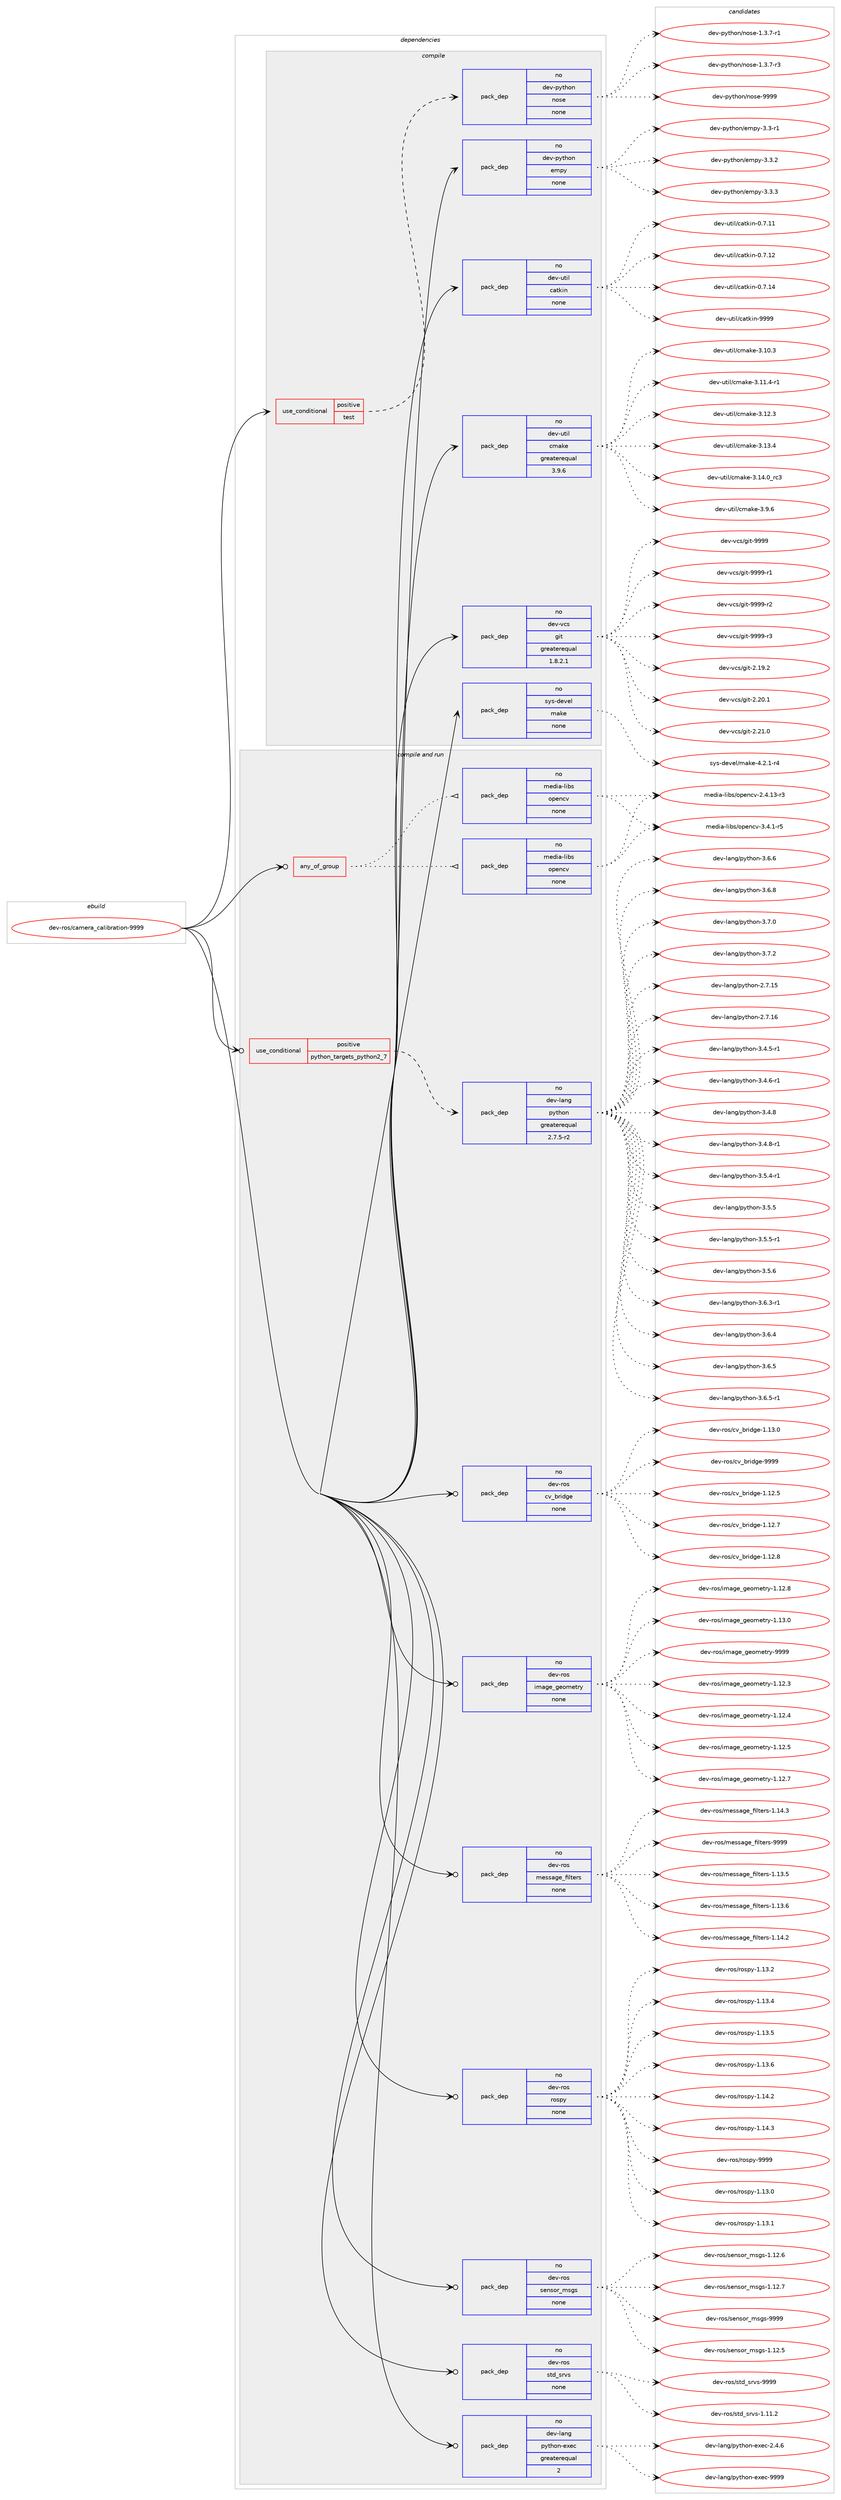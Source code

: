 digraph prolog {

# *************
# Graph options
# *************

newrank=true;
concentrate=true;
compound=true;
graph [rankdir=LR,fontname=Helvetica,fontsize=10,ranksep=1.5];#, ranksep=2.5, nodesep=0.2];
edge  [arrowhead=vee];
node  [fontname=Helvetica,fontsize=10];

# **********
# The ebuild
# **********

subgraph cluster_leftcol {
color=gray;
rank=same;
label=<<i>ebuild</i>>;
id [label="dev-ros/camera_calibration-9999", color=red, width=4, href="../dev-ros/camera_calibration-9999.svg"];
}

# ****************
# The dependencies
# ****************

subgraph cluster_midcol {
color=gray;
label=<<i>dependencies</i>>;
subgraph cluster_compile {
fillcolor="#eeeeee";
style=filled;
label=<<i>compile</i>>;
subgraph cond388026 {
dependency1452756 [label=<<TABLE BORDER="0" CELLBORDER="1" CELLSPACING="0" CELLPADDING="4"><TR><TD ROWSPAN="3" CELLPADDING="10">use_conditional</TD></TR><TR><TD>positive</TD></TR><TR><TD>test</TD></TR></TABLE>>, shape=none, color=red];
subgraph pack1041341 {
dependency1452757 [label=<<TABLE BORDER="0" CELLBORDER="1" CELLSPACING="0" CELLPADDING="4" WIDTH="220"><TR><TD ROWSPAN="6" CELLPADDING="30">pack_dep</TD></TR><TR><TD WIDTH="110">no</TD></TR><TR><TD>dev-python</TD></TR><TR><TD>nose</TD></TR><TR><TD>none</TD></TR><TR><TD></TD></TR></TABLE>>, shape=none, color=blue];
}
dependency1452756:e -> dependency1452757:w [weight=20,style="dashed",arrowhead="vee"];
}
id:e -> dependency1452756:w [weight=20,style="solid",arrowhead="vee"];
subgraph pack1041342 {
dependency1452758 [label=<<TABLE BORDER="0" CELLBORDER="1" CELLSPACING="0" CELLPADDING="4" WIDTH="220"><TR><TD ROWSPAN="6" CELLPADDING="30">pack_dep</TD></TR><TR><TD WIDTH="110">no</TD></TR><TR><TD>dev-python</TD></TR><TR><TD>empy</TD></TR><TR><TD>none</TD></TR><TR><TD></TD></TR></TABLE>>, shape=none, color=blue];
}
id:e -> dependency1452758:w [weight=20,style="solid",arrowhead="vee"];
subgraph pack1041343 {
dependency1452759 [label=<<TABLE BORDER="0" CELLBORDER="1" CELLSPACING="0" CELLPADDING="4" WIDTH="220"><TR><TD ROWSPAN="6" CELLPADDING="30">pack_dep</TD></TR><TR><TD WIDTH="110">no</TD></TR><TR><TD>dev-util</TD></TR><TR><TD>catkin</TD></TR><TR><TD>none</TD></TR><TR><TD></TD></TR></TABLE>>, shape=none, color=blue];
}
id:e -> dependency1452759:w [weight=20,style="solid",arrowhead="vee"];
subgraph pack1041344 {
dependency1452760 [label=<<TABLE BORDER="0" CELLBORDER="1" CELLSPACING="0" CELLPADDING="4" WIDTH="220"><TR><TD ROWSPAN="6" CELLPADDING="30">pack_dep</TD></TR><TR><TD WIDTH="110">no</TD></TR><TR><TD>dev-util</TD></TR><TR><TD>cmake</TD></TR><TR><TD>greaterequal</TD></TR><TR><TD>3.9.6</TD></TR></TABLE>>, shape=none, color=blue];
}
id:e -> dependency1452760:w [weight=20,style="solid",arrowhead="vee"];
subgraph pack1041345 {
dependency1452761 [label=<<TABLE BORDER="0" CELLBORDER="1" CELLSPACING="0" CELLPADDING="4" WIDTH="220"><TR><TD ROWSPAN="6" CELLPADDING="30">pack_dep</TD></TR><TR><TD WIDTH="110">no</TD></TR><TR><TD>dev-vcs</TD></TR><TR><TD>git</TD></TR><TR><TD>greaterequal</TD></TR><TR><TD>1.8.2.1</TD></TR></TABLE>>, shape=none, color=blue];
}
id:e -> dependency1452761:w [weight=20,style="solid",arrowhead="vee"];
subgraph pack1041346 {
dependency1452762 [label=<<TABLE BORDER="0" CELLBORDER="1" CELLSPACING="0" CELLPADDING="4" WIDTH="220"><TR><TD ROWSPAN="6" CELLPADDING="30">pack_dep</TD></TR><TR><TD WIDTH="110">no</TD></TR><TR><TD>sys-devel</TD></TR><TR><TD>make</TD></TR><TR><TD>none</TD></TR><TR><TD></TD></TR></TABLE>>, shape=none, color=blue];
}
id:e -> dependency1452762:w [weight=20,style="solid",arrowhead="vee"];
}
subgraph cluster_compileandrun {
fillcolor="#eeeeee";
style=filled;
label=<<i>compile and run</i>>;
subgraph any22801 {
dependency1452763 [label=<<TABLE BORDER="0" CELLBORDER="1" CELLSPACING="0" CELLPADDING="4"><TR><TD CELLPADDING="10">any_of_group</TD></TR></TABLE>>, shape=none, color=red];subgraph pack1041347 {
dependency1452764 [label=<<TABLE BORDER="0" CELLBORDER="1" CELLSPACING="0" CELLPADDING="4" WIDTH="220"><TR><TD ROWSPAN="6" CELLPADDING="30">pack_dep</TD></TR><TR><TD WIDTH="110">no</TD></TR><TR><TD>media-libs</TD></TR><TR><TD>opencv</TD></TR><TR><TD>none</TD></TR><TR><TD></TD></TR></TABLE>>, shape=none, color=blue];
}
dependency1452763:e -> dependency1452764:w [weight=20,style="dotted",arrowhead="oinv"];
subgraph pack1041348 {
dependency1452765 [label=<<TABLE BORDER="0" CELLBORDER="1" CELLSPACING="0" CELLPADDING="4" WIDTH="220"><TR><TD ROWSPAN="6" CELLPADDING="30">pack_dep</TD></TR><TR><TD WIDTH="110">no</TD></TR><TR><TD>media-libs</TD></TR><TR><TD>opencv</TD></TR><TR><TD>none</TD></TR><TR><TD></TD></TR></TABLE>>, shape=none, color=blue];
}
dependency1452763:e -> dependency1452765:w [weight=20,style="dotted",arrowhead="oinv"];
}
id:e -> dependency1452763:w [weight=20,style="solid",arrowhead="odotvee"];
subgraph cond388027 {
dependency1452766 [label=<<TABLE BORDER="0" CELLBORDER="1" CELLSPACING="0" CELLPADDING="4"><TR><TD ROWSPAN="3" CELLPADDING="10">use_conditional</TD></TR><TR><TD>positive</TD></TR><TR><TD>python_targets_python2_7</TD></TR></TABLE>>, shape=none, color=red];
subgraph pack1041349 {
dependency1452767 [label=<<TABLE BORDER="0" CELLBORDER="1" CELLSPACING="0" CELLPADDING="4" WIDTH="220"><TR><TD ROWSPAN="6" CELLPADDING="30">pack_dep</TD></TR><TR><TD WIDTH="110">no</TD></TR><TR><TD>dev-lang</TD></TR><TR><TD>python</TD></TR><TR><TD>greaterequal</TD></TR><TR><TD>2.7.5-r2</TD></TR></TABLE>>, shape=none, color=blue];
}
dependency1452766:e -> dependency1452767:w [weight=20,style="dashed",arrowhead="vee"];
}
id:e -> dependency1452766:w [weight=20,style="solid",arrowhead="odotvee"];
subgraph pack1041350 {
dependency1452768 [label=<<TABLE BORDER="0" CELLBORDER="1" CELLSPACING="0" CELLPADDING="4" WIDTH="220"><TR><TD ROWSPAN="6" CELLPADDING="30">pack_dep</TD></TR><TR><TD WIDTH="110">no</TD></TR><TR><TD>dev-lang</TD></TR><TR><TD>python-exec</TD></TR><TR><TD>greaterequal</TD></TR><TR><TD>2</TD></TR></TABLE>>, shape=none, color=blue];
}
id:e -> dependency1452768:w [weight=20,style="solid",arrowhead="odotvee"];
subgraph pack1041351 {
dependency1452769 [label=<<TABLE BORDER="0" CELLBORDER="1" CELLSPACING="0" CELLPADDING="4" WIDTH="220"><TR><TD ROWSPAN="6" CELLPADDING="30">pack_dep</TD></TR><TR><TD WIDTH="110">no</TD></TR><TR><TD>dev-ros</TD></TR><TR><TD>cv_bridge</TD></TR><TR><TD>none</TD></TR><TR><TD></TD></TR></TABLE>>, shape=none, color=blue];
}
id:e -> dependency1452769:w [weight=20,style="solid",arrowhead="odotvee"];
subgraph pack1041352 {
dependency1452770 [label=<<TABLE BORDER="0" CELLBORDER="1" CELLSPACING="0" CELLPADDING="4" WIDTH="220"><TR><TD ROWSPAN="6" CELLPADDING="30">pack_dep</TD></TR><TR><TD WIDTH="110">no</TD></TR><TR><TD>dev-ros</TD></TR><TR><TD>image_geometry</TD></TR><TR><TD>none</TD></TR><TR><TD></TD></TR></TABLE>>, shape=none, color=blue];
}
id:e -> dependency1452770:w [weight=20,style="solid",arrowhead="odotvee"];
subgraph pack1041353 {
dependency1452771 [label=<<TABLE BORDER="0" CELLBORDER="1" CELLSPACING="0" CELLPADDING="4" WIDTH="220"><TR><TD ROWSPAN="6" CELLPADDING="30">pack_dep</TD></TR><TR><TD WIDTH="110">no</TD></TR><TR><TD>dev-ros</TD></TR><TR><TD>message_filters</TD></TR><TR><TD>none</TD></TR><TR><TD></TD></TR></TABLE>>, shape=none, color=blue];
}
id:e -> dependency1452771:w [weight=20,style="solid",arrowhead="odotvee"];
subgraph pack1041354 {
dependency1452772 [label=<<TABLE BORDER="0" CELLBORDER="1" CELLSPACING="0" CELLPADDING="4" WIDTH="220"><TR><TD ROWSPAN="6" CELLPADDING="30">pack_dep</TD></TR><TR><TD WIDTH="110">no</TD></TR><TR><TD>dev-ros</TD></TR><TR><TD>rospy</TD></TR><TR><TD>none</TD></TR><TR><TD></TD></TR></TABLE>>, shape=none, color=blue];
}
id:e -> dependency1452772:w [weight=20,style="solid",arrowhead="odotvee"];
subgraph pack1041355 {
dependency1452773 [label=<<TABLE BORDER="0" CELLBORDER="1" CELLSPACING="0" CELLPADDING="4" WIDTH="220"><TR><TD ROWSPAN="6" CELLPADDING="30">pack_dep</TD></TR><TR><TD WIDTH="110">no</TD></TR><TR><TD>dev-ros</TD></TR><TR><TD>sensor_msgs</TD></TR><TR><TD>none</TD></TR><TR><TD></TD></TR></TABLE>>, shape=none, color=blue];
}
id:e -> dependency1452773:w [weight=20,style="solid",arrowhead="odotvee"];
subgraph pack1041356 {
dependency1452774 [label=<<TABLE BORDER="0" CELLBORDER="1" CELLSPACING="0" CELLPADDING="4" WIDTH="220"><TR><TD ROWSPAN="6" CELLPADDING="30">pack_dep</TD></TR><TR><TD WIDTH="110">no</TD></TR><TR><TD>dev-ros</TD></TR><TR><TD>std_srvs</TD></TR><TR><TD>none</TD></TR><TR><TD></TD></TR></TABLE>>, shape=none, color=blue];
}
id:e -> dependency1452774:w [weight=20,style="solid",arrowhead="odotvee"];
}
subgraph cluster_run {
fillcolor="#eeeeee";
style=filled;
label=<<i>run</i>>;
}
}

# **************
# The candidates
# **************

subgraph cluster_choices {
rank=same;
color=gray;
label=<<i>candidates</i>>;

subgraph choice1041341 {
color=black;
nodesep=1;
choice10010111845112121116104111110471101111151014549465146554511449 [label="dev-python/nose-1.3.7-r1", color=red, width=4,href="../dev-python/nose-1.3.7-r1.svg"];
choice10010111845112121116104111110471101111151014549465146554511451 [label="dev-python/nose-1.3.7-r3", color=red, width=4,href="../dev-python/nose-1.3.7-r3.svg"];
choice10010111845112121116104111110471101111151014557575757 [label="dev-python/nose-9999", color=red, width=4,href="../dev-python/nose-9999.svg"];
dependency1452757:e -> choice10010111845112121116104111110471101111151014549465146554511449:w [style=dotted,weight="100"];
dependency1452757:e -> choice10010111845112121116104111110471101111151014549465146554511451:w [style=dotted,weight="100"];
dependency1452757:e -> choice10010111845112121116104111110471101111151014557575757:w [style=dotted,weight="100"];
}
subgraph choice1041342 {
color=black;
nodesep=1;
choice1001011184511212111610411111047101109112121455146514511449 [label="dev-python/empy-3.3-r1", color=red, width=4,href="../dev-python/empy-3.3-r1.svg"];
choice1001011184511212111610411111047101109112121455146514650 [label="dev-python/empy-3.3.2", color=red, width=4,href="../dev-python/empy-3.3.2.svg"];
choice1001011184511212111610411111047101109112121455146514651 [label="dev-python/empy-3.3.3", color=red, width=4,href="../dev-python/empy-3.3.3.svg"];
dependency1452758:e -> choice1001011184511212111610411111047101109112121455146514511449:w [style=dotted,weight="100"];
dependency1452758:e -> choice1001011184511212111610411111047101109112121455146514650:w [style=dotted,weight="100"];
dependency1452758:e -> choice1001011184511212111610411111047101109112121455146514651:w [style=dotted,weight="100"];
}
subgraph choice1041343 {
color=black;
nodesep=1;
choice1001011184511711610510847999711610710511045484655464949 [label="dev-util/catkin-0.7.11", color=red, width=4,href="../dev-util/catkin-0.7.11.svg"];
choice1001011184511711610510847999711610710511045484655464950 [label="dev-util/catkin-0.7.12", color=red, width=4,href="../dev-util/catkin-0.7.12.svg"];
choice1001011184511711610510847999711610710511045484655464952 [label="dev-util/catkin-0.7.14", color=red, width=4,href="../dev-util/catkin-0.7.14.svg"];
choice100101118451171161051084799971161071051104557575757 [label="dev-util/catkin-9999", color=red, width=4,href="../dev-util/catkin-9999.svg"];
dependency1452759:e -> choice1001011184511711610510847999711610710511045484655464949:w [style=dotted,weight="100"];
dependency1452759:e -> choice1001011184511711610510847999711610710511045484655464950:w [style=dotted,weight="100"];
dependency1452759:e -> choice1001011184511711610510847999711610710511045484655464952:w [style=dotted,weight="100"];
dependency1452759:e -> choice100101118451171161051084799971161071051104557575757:w [style=dotted,weight="100"];
}
subgraph choice1041344 {
color=black;
nodesep=1;
choice1001011184511711610510847991099710710145514649484651 [label="dev-util/cmake-3.10.3", color=red, width=4,href="../dev-util/cmake-3.10.3.svg"];
choice10010111845117116105108479910997107101455146494946524511449 [label="dev-util/cmake-3.11.4-r1", color=red, width=4,href="../dev-util/cmake-3.11.4-r1.svg"];
choice1001011184511711610510847991099710710145514649504651 [label="dev-util/cmake-3.12.3", color=red, width=4,href="../dev-util/cmake-3.12.3.svg"];
choice1001011184511711610510847991099710710145514649514652 [label="dev-util/cmake-3.13.4", color=red, width=4,href="../dev-util/cmake-3.13.4.svg"];
choice1001011184511711610510847991099710710145514649524648951149951 [label="dev-util/cmake-3.14.0_rc3", color=red, width=4,href="../dev-util/cmake-3.14.0_rc3.svg"];
choice10010111845117116105108479910997107101455146574654 [label="dev-util/cmake-3.9.6", color=red, width=4,href="../dev-util/cmake-3.9.6.svg"];
dependency1452760:e -> choice1001011184511711610510847991099710710145514649484651:w [style=dotted,weight="100"];
dependency1452760:e -> choice10010111845117116105108479910997107101455146494946524511449:w [style=dotted,weight="100"];
dependency1452760:e -> choice1001011184511711610510847991099710710145514649504651:w [style=dotted,weight="100"];
dependency1452760:e -> choice1001011184511711610510847991099710710145514649514652:w [style=dotted,weight="100"];
dependency1452760:e -> choice1001011184511711610510847991099710710145514649524648951149951:w [style=dotted,weight="100"];
dependency1452760:e -> choice10010111845117116105108479910997107101455146574654:w [style=dotted,weight="100"];
}
subgraph choice1041345 {
color=black;
nodesep=1;
choice10010111845118991154710310511645504649574650 [label="dev-vcs/git-2.19.2", color=red, width=4,href="../dev-vcs/git-2.19.2.svg"];
choice10010111845118991154710310511645504650484649 [label="dev-vcs/git-2.20.1", color=red, width=4,href="../dev-vcs/git-2.20.1.svg"];
choice10010111845118991154710310511645504650494648 [label="dev-vcs/git-2.21.0", color=red, width=4,href="../dev-vcs/git-2.21.0.svg"];
choice1001011184511899115471031051164557575757 [label="dev-vcs/git-9999", color=red, width=4,href="../dev-vcs/git-9999.svg"];
choice10010111845118991154710310511645575757574511449 [label="dev-vcs/git-9999-r1", color=red, width=4,href="../dev-vcs/git-9999-r1.svg"];
choice10010111845118991154710310511645575757574511450 [label="dev-vcs/git-9999-r2", color=red, width=4,href="../dev-vcs/git-9999-r2.svg"];
choice10010111845118991154710310511645575757574511451 [label="dev-vcs/git-9999-r3", color=red, width=4,href="../dev-vcs/git-9999-r3.svg"];
dependency1452761:e -> choice10010111845118991154710310511645504649574650:w [style=dotted,weight="100"];
dependency1452761:e -> choice10010111845118991154710310511645504650484649:w [style=dotted,weight="100"];
dependency1452761:e -> choice10010111845118991154710310511645504650494648:w [style=dotted,weight="100"];
dependency1452761:e -> choice1001011184511899115471031051164557575757:w [style=dotted,weight="100"];
dependency1452761:e -> choice10010111845118991154710310511645575757574511449:w [style=dotted,weight="100"];
dependency1452761:e -> choice10010111845118991154710310511645575757574511450:w [style=dotted,weight="100"];
dependency1452761:e -> choice10010111845118991154710310511645575757574511451:w [style=dotted,weight="100"];
}
subgraph choice1041346 {
color=black;
nodesep=1;
choice1151211154510010111810110847109971071014552465046494511452 [label="sys-devel/make-4.2.1-r4", color=red, width=4,href="../sys-devel/make-4.2.1-r4.svg"];
dependency1452762:e -> choice1151211154510010111810110847109971071014552465046494511452:w [style=dotted,weight="100"];
}
subgraph choice1041347 {
color=black;
nodesep=1;
choice1091011001059745108105981154711111210111099118455046524649514511451 [label="media-libs/opencv-2.4.13-r3", color=red, width=4,href="../media-libs/opencv-2.4.13-r3.svg"];
choice10910110010597451081059811547111112101110991184551465246494511453 [label="media-libs/opencv-3.4.1-r5", color=red, width=4,href="../media-libs/opencv-3.4.1-r5.svg"];
dependency1452764:e -> choice1091011001059745108105981154711111210111099118455046524649514511451:w [style=dotted,weight="100"];
dependency1452764:e -> choice10910110010597451081059811547111112101110991184551465246494511453:w [style=dotted,weight="100"];
}
subgraph choice1041348 {
color=black;
nodesep=1;
choice1091011001059745108105981154711111210111099118455046524649514511451 [label="media-libs/opencv-2.4.13-r3", color=red, width=4,href="../media-libs/opencv-2.4.13-r3.svg"];
choice10910110010597451081059811547111112101110991184551465246494511453 [label="media-libs/opencv-3.4.1-r5", color=red, width=4,href="../media-libs/opencv-3.4.1-r5.svg"];
dependency1452765:e -> choice1091011001059745108105981154711111210111099118455046524649514511451:w [style=dotted,weight="100"];
dependency1452765:e -> choice10910110010597451081059811547111112101110991184551465246494511453:w [style=dotted,weight="100"];
}
subgraph choice1041349 {
color=black;
nodesep=1;
choice10010111845108971101034711212111610411111045504655464953 [label="dev-lang/python-2.7.15", color=red, width=4,href="../dev-lang/python-2.7.15.svg"];
choice10010111845108971101034711212111610411111045504655464954 [label="dev-lang/python-2.7.16", color=red, width=4,href="../dev-lang/python-2.7.16.svg"];
choice1001011184510897110103471121211161041111104551465246534511449 [label="dev-lang/python-3.4.5-r1", color=red, width=4,href="../dev-lang/python-3.4.5-r1.svg"];
choice1001011184510897110103471121211161041111104551465246544511449 [label="dev-lang/python-3.4.6-r1", color=red, width=4,href="../dev-lang/python-3.4.6-r1.svg"];
choice100101118451089711010347112121116104111110455146524656 [label="dev-lang/python-3.4.8", color=red, width=4,href="../dev-lang/python-3.4.8.svg"];
choice1001011184510897110103471121211161041111104551465246564511449 [label="dev-lang/python-3.4.8-r1", color=red, width=4,href="../dev-lang/python-3.4.8-r1.svg"];
choice1001011184510897110103471121211161041111104551465346524511449 [label="dev-lang/python-3.5.4-r1", color=red, width=4,href="../dev-lang/python-3.5.4-r1.svg"];
choice100101118451089711010347112121116104111110455146534653 [label="dev-lang/python-3.5.5", color=red, width=4,href="../dev-lang/python-3.5.5.svg"];
choice1001011184510897110103471121211161041111104551465346534511449 [label="dev-lang/python-3.5.5-r1", color=red, width=4,href="../dev-lang/python-3.5.5-r1.svg"];
choice100101118451089711010347112121116104111110455146534654 [label="dev-lang/python-3.5.6", color=red, width=4,href="../dev-lang/python-3.5.6.svg"];
choice1001011184510897110103471121211161041111104551465446514511449 [label="dev-lang/python-3.6.3-r1", color=red, width=4,href="../dev-lang/python-3.6.3-r1.svg"];
choice100101118451089711010347112121116104111110455146544652 [label="dev-lang/python-3.6.4", color=red, width=4,href="../dev-lang/python-3.6.4.svg"];
choice100101118451089711010347112121116104111110455146544653 [label="dev-lang/python-3.6.5", color=red, width=4,href="../dev-lang/python-3.6.5.svg"];
choice1001011184510897110103471121211161041111104551465446534511449 [label="dev-lang/python-3.6.5-r1", color=red, width=4,href="../dev-lang/python-3.6.5-r1.svg"];
choice100101118451089711010347112121116104111110455146544654 [label="dev-lang/python-3.6.6", color=red, width=4,href="../dev-lang/python-3.6.6.svg"];
choice100101118451089711010347112121116104111110455146544656 [label="dev-lang/python-3.6.8", color=red, width=4,href="../dev-lang/python-3.6.8.svg"];
choice100101118451089711010347112121116104111110455146554648 [label="dev-lang/python-3.7.0", color=red, width=4,href="../dev-lang/python-3.7.0.svg"];
choice100101118451089711010347112121116104111110455146554650 [label="dev-lang/python-3.7.2", color=red, width=4,href="../dev-lang/python-3.7.2.svg"];
dependency1452767:e -> choice10010111845108971101034711212111610411111045504655464953:w [style=dotted,weight="100"];
dependency1452767:e -> choice10010111845108971101034711212111610411111045504655464954:w [style=dotted,weight="100"];
dependency1452767:e -> choice1001011184510897110103471121211161041111104551465246534511449:w [style=dotted,weight="100"];
dependency1452767:e -> choice1001011184510897110103471121211161041111104551465246544511449:w [style=dotted,weight="100"];
dependency1452767:e -> choice100101118451089711010347112121116104111110455146524656:w [style=dotted,weight="100"];
dependency1452767:e -> choice1001011184510897110103471121211161041111104551465246564511449:w [style=dotted,weight="100"];
dependency1452767:e -> choice1001011184510897110103471121211161041111104551465346524511449:w [style=dotted,weight="100"];
dependency1452767:e -> choice100101118451089711010347112121116104111110455146534653:w [style=dotted,weight="100"];
dependency1452767:e -> choice1001011184510897110103471121211161041111104551465346534511449:w [style=dotted,weight="100"];
dependency1452767:e -> choice100101118451089711010347112121116104111110455146534654:w [style=dotted,weight="100"];
dependency1452767:e -> choice1001011184510897110103471121211161041111104551465446514511449:w [style=dotted,weight="100"];
dependency1452767:e -> choice100101118451089711010347112121116104111110455146544652:w [style=dotted,weight="100"];
dependency1452767:e -> choice100101118451089711010347112121116104111110455146544653:w [style=dotted,weight="100"];
dependency1452767:e -> choice1001011184510897110103471121211161041111104551465446534511449:w [style=dotted,weight="100"];
dependency1452767:e -> choice100101118451089711010347112121116104111110455146544654:w [style=dotted,weight="100"];
dependency1452767:e -> choice100101118451089711010347112121116104111110455146544656:w [style=dotted,weight="100"];
dependency1452767:e -> choice100101118451089711010347112121116104111110455146554648:w [style=dotted,weight="100"];
dependency1452767:e -> choice100101118451089711010347112121116104111110455146554650:w [style=dotted,weight="100"];
}
subgraph choice1041350 {
color=black;
nodesep=1;
choice1001011184510897110103471121211161041111104510112010199455046524654 [label="dev-lang/python-exec-2.4.6", color=red, width=4,href="../dev-lang/python-exec-2.4.6.svg"];
choice10010111845108971101034711212111610411111045101120101994557575757 [label="dev-lang/python-exec-9999", color=red, width=4,href="../dev-lang/python-exec-9999.svg"];
dependency1452768:e -> choice1001011184510897110103471121211161041111104510112010199455046524654:w [style=dotted,weight="100"];
dependency1452768:e -> choice10010111845108971101034711212111610411111045101120101994557575757:w [style=dotted,weight="100"];
}
subgraph choice1041351 {
color=black;
nodesep=1;
choice100101118451141111154799118959811410510010310145494649504653 [label="dev-ros/cv_bridge-1.12.5", color=red, width=4,href="../dev-ros/cv_bridge-1.12.5.svg"];
choice100101118451141111154799118959811410510010310145494649504655 [label="dev-ros/cv_bridge-1.12.7", color=red, width=4,href="../dev-ros/cv_bridge-1.12.7.svg"];
choice100101118451141111154799118959811410510010310145494649504656 [label="dev-ros/cv_bridge-1.12.8", color=red, width=4,href="../dev-ros/cv_bridge-1.12.8.svg"];
choice100101118451141111154799118959811410510010310145494649514648 [label="dev-ros/cv_bridge-1.13.0", color=red, width=4,href="../dev-ros/cv_bridge-1.13.0.svg"];
choice10010111845114111115479911895981141051001031014557575757 [label="dev-ros/cv_bridge-9999", color=red, width=4,href="../dev-ros/cv_bridge-9999.svg"];
dependency1452769:e -> choice100101118451141111154799118959811410510010310145494649504653:w [style=dotted,weight="100"];
dependency1452769:e -> choice100101118451141111154799118959811410510010310145494649504655:w [style=dotted,weight="100"];
dependency1452769:e -> choice100101118451141111154799118959811410510010310145494649504656:w [style=dotted,weight="100"];
dependency1452769:e -> choice100101118451141111154799118959811410510010310145494649514648:w [style=dotted,weight="100"];
dependency1452769:e -> choice10010111845114111115479911895981141051001031014557575757:w [style=dotted,weight="100"];
}
subgraph choice1041352 {
color=black;
nodesep=1;
choice1001011184511411111547105109971031019510310111110910111611412145494649504651 [label="dev-ros/image_geometry-1.12.3", color=red, width=4,href="../dev-ros/image_geometry-1.12.3.svg"];
choice1001011184511411111547105109971031019510310111110910111611412145494649504652 [label="dev-ros/image_geometry-1.12.4", color=red, width=4,href="../dev-ros/image_geometry-1.12.4.svg"];
choice1001011184511411111547105109971031019510310111110910111611412145494649504653 [label="dev-ros/image_geometry-1.12.5", color=red, width=4,href="../dev-ros/image_geometry-1.12.5.svg"];
choice1001011184511411111547105109971031019510310111110910111611412145494649504655 [label="dev-ros/image_geometry-1.12.7", color=red, width=4,href="../dev-ros/image_geometry-1.12.7.svg"];
choice1001011184511411111547105109971031019510310111110910111611412145494649504656 [label="dev-ros/image_geometry-1.12.8", color=red, width=4,href="../dev-ros/image_geometry-1.12.8.svg"];
choice1001011184511411111547105109971031019510310111110910111611412145494649514648 [label="dev-ros/image_geometry-1.13.0", color=red, width=4,href="../dev-ros/image_geometry-1.13.0.svg"];
choice100101118451141111154710510997103101951031011111091011161141214557575757 [label="dev-ros/image_geometry-9999", color=red, width=4,href="../dev-ros/image_geometry-9999.svg"];
dependency1452770:e -> choice1001011184511411111547105109971031019510310111110910111611412145494649504651:w [style=dotted,weight="100"];
dependency1452770:e -> choice1001011184511411111547105109971031019510310111110910111611412145494649504652:w [style=dotted,weight="100"];
dependency1452770:e -> choice1001011184511411111547105109971031019510310111110910111611412145494649504653:w [style=dotted,weight="100"];
dependency1452770:e -> choice1001011184511411111547105109971031019510310111110910111611412145494649504655:w [style=dotted,weight="100"];
dependency1452770:e -> choice1001011184511411111547105109971031019510310111110910111611412145494649504656:w [style=dotted,weight="100"];
dependency1452770:e -> choice1001011184511411111547105109971031019510310111110910111611412145494649514648:w [style=dotted,weight="100"];
dependency1452770:e -> choice100101118451141111154710510997103101951031011111091011161141214557575757:w [style=dotted,weight="100"];
}
subgraph choice1041353 {
color=black;
nodesep=1;
choice1001011184511411111547109101115115971031019510210510811610111411545494649514653 [label="dev-ros/message_filters-1.13.5", color=red, width=4,href="../dev-ros/message_filters-1.13.5.svg"];
choice1001011184511411111547109101115115971031019510210510811610111411545494649514654 [label="dev-ros/message_filters-1.13.6", color=red, width=4,href="../dev-ros/message_filters-1.13.6.svg"];
choice1001011184511411111547109101115115971031019510210510811610111411545494649524650 [label="dev-ros/message_filters-1.14.2", color=red, width=4,href="../dev-ros/message_filters-1.14.2.svg"];
choice1001011184511411111547109101115115971031019510210510811610111411545494649524651 [label="dev-ros/message_filters-1.14.3", color=red, width=4,href="../dev-ros/message_filters-1.14.3.svg"];
choice100101118451141111154710910111511597103101951021051081161011141154557575757 [label="dev-ros/message_filters-9999", color=red, width=4,href="../dev-ros/message_filters-9999.svg"];
dependency1452771:e -> choice1001011184511411111547109101115115971031019510210510811610111411545494649514653:w [style=dotted,weight="100"];
dependency1452771:e -> choice1001011184511411111547109101115115971031019510210510811610111411545494649514654:w [style=dotted,weight="100"];
dependency1452771:e -> choice1001011184511411111547109101115115971031019510210510811610111411545494649524650:w [style=dotted,weight="100"];
dependency1452771:e -> choice1001011184511411111547109101115115971031019510210510811610111411545494649524651:w [style=dotted,weight="100"];
dependency1452771:e -> choice100101118451141111154710910111511597103101951021051081161011141154557575757:w [style=dotted,weight="100"];
}
subgraph choice1041354 {
color=black;
nodesep=1;
choice100101118451141111154711411111511212145494649514648 [label="dev-ros/rospy-1.13.0", color=red, width=4,href="../dev-ros/rospy-1.13.0.svg"];
choice100101118451141111154711411111511212145494649514649 [label="dev-ros/rospy-1.13.1", color=red, width=4,href="../dev-ros/rospy-1.13.1.svg"];
choice100101118451141111154711411111511212145494649514650 [label="dev-ros/rospy-1.13.2", color=red, width=4,href="../dev-ros/rospy-1.13.2.svg"];
choice100101118451141111154711411111511212145494649514652 [label="dev-ros/rospy-1.13.4", color=red, width=4,href="../dev-ros/rospy-1.13.4.svg"];
choice100101118451141111154711411111511212145494649514653 [label="dev-ros/rospy-1.13.5", color=red, width=4,href="../dev-ros/rospy-1.13.5.svg"];
choice100101118451141111154711411111511212145494649514654 [label="dev-ros/rospy-1.13.6", color=red, width=4,href="../dev-ros/rospy-1.13.6.svg"];
choice100101118451141111154711411111511212145494649524650 [label="dev-ros/rospy-1.14.2", color=red, width=4,href="../dev-ros/rospy-1.14.2.svg"];
choice100101118451141111154711411111511212145494649524651 [label="dev-ros/rospy-1.14.3", color=red, width=4,href="../dev-ros/rospy-1.14.3.svg"];
choice10010111845114111115471141111151121214557575757 [label="dev-ros/rospy-9999", color=red, width=4,href="../dev-ros/rospy-9999.svg"];
dependency1452772:e -> choice100101118451141111154711411111511212145494649514648:w [style=dotted,weight="100"];
dependency1452772:e -> choice100101118451141111154711411111511212145494649514649:w [style=dotted,weight="100"];
dependency1452772:e -> choice100101118451141111154711411111511212145494649514650:w [style=dotted,weight="100"];
dependency1452772:e -> choice100101118451141111154711411111511212145494649514652:w [style=dotted,weight="100"];
dependency1452772:e -> choice100101118451141111154711411111511212145494649514653:w [style=dotted,weight="100"];
dependency1452772:e -> choice100101118451141111154711411111511212145494649514654:w [style=dotted,weight="100"];
dependency1452772:e -> choice100101118451141111154711411111511212145494649524650:w [style=dotted,weight="100"];
dependency1452772:e -> choice100101118451141111154711411111511212145494649524651:w [style=dotted,weight="100"];
dependency1452772:e -> choice10010111845114111115471141111151121214557575757:w [style=dotted,weight="100"];
}
subgraph choice1041355 {
color=black;
nodesep=1;
choice10010111845114111115471151011101151111149510911510311545494649504653 [label="dev-ros/sensor_msgs-1.12.5", color=red, width=4,href="../dev-ros/sensor_msgs-1.12.5.svg"];
choice10010111845114111115471151011101151111149510911510311545494649504654 [label="dev-ros/sensor_msgs-1.12.6", color=red, width=4,href="../dev-ros/sensor_msgs-1.12.6.svg"];
choice10010111845114111115471151011101151111149510911510311545494649504655 [label="dev-ros/sensor_msgs-1.12.7", color=red, width=4,href="../dev-ros/sensor_msgs-1.12.7.svg"];
choice1001011184511411111547115101110115111114951091151031154557575757 [label="dev-ros/sensor_msgs-9999", color=red, width=4,href="../dev-ros/sensor_msgs-9999.svg"];
dependency1452773:e -> choice10010111845114111115471151011101151111149510911510311545494649504653:w [style=dotted,weight="100"];
dependency1452773:e -> choice10010111845114111115471151011101151111149510911510311545494649504654:w [style=dotted,weight="100"];
dependency1452773:e -> choice10010111845114111115471151011101151111149510911510311545494649504655:w [style=dotted,weight="100"];
dependency1452773:e -> choice1001011184511411111547115101110115111114951091151031154557575757:w [style=dotted,weight="100"];
}
subgraph choice1041356 {
color=black;
nodesep=1;
choice10010111845114111115471151161009511511411811545494649494650 [label="dev-ros/std_srvs-1.11.2", color=red, width=4,href="../dev-ros/std_srvs-1.11.2.svg"];
choice1001011184511411111547115116100951151141181154557575757 [label="dev-ros/std_srvs-9999", color=red, width=4,href="../dev-ros/std_srvs-9999.svg"];
dependency1452774:e -> choice10010111845114111115471151161009511511411811545494649494650:w [style=dotted,weight="100"];
dependency1452774:e -> choice1001011184511411111547115116100951151141181154557575757:w [style=dotted,weight="100"];
}
}

}
